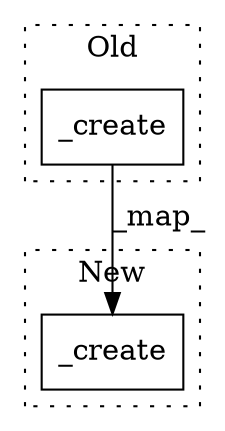digraph G {
subgraph cluster0 {
1 [label="_create" a="32" s="2744" l="9" shape="box"];
label = "Old";
style="dotted";
}
subgraph cluster1 {
2 [label="_create" a="32" s="2679" l="9" shape="box"];
label = "New";
style="dotted";
}
1 -> 2 [label="_map_"];
}